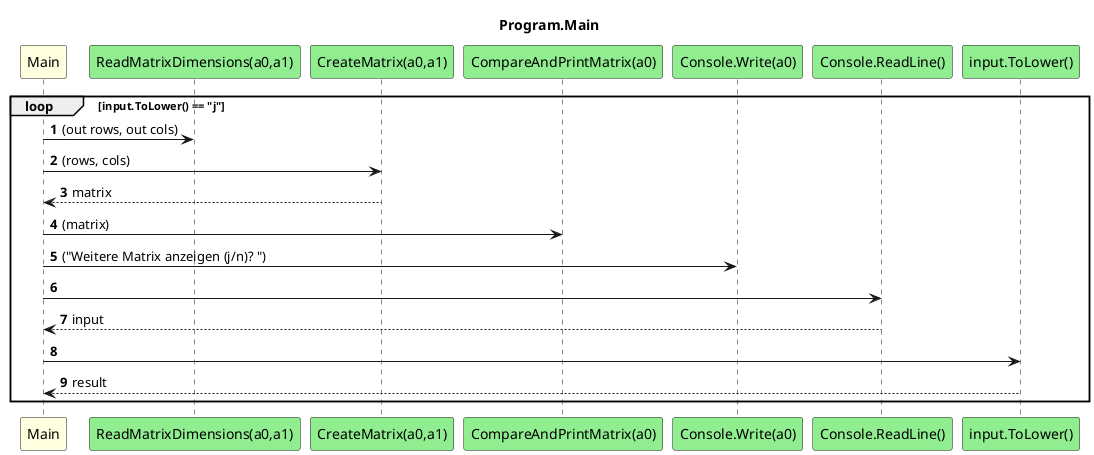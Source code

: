 @startuml Program.Main
title Program.Main
participant "Main" as Main #LightYellow
participant "ReadMatrixDimensions(a0,a1)" as ReadMatrixDimensions_a0_a1 #LightGreen
participant "CreateMatrix(a0,a1)" as CreateMatrix_a0_a1 #LightGreen
participant "CompareAndPrintMatrix(a0)" as CompareAndPrintMatrix_a0 #LightGreen
participant "Console.Write(a0)" as Console_Write_a0 #LightGreen
participant "Console.ReadLine()" as Console_ReadLine #LightGreen
participant "input.ToLower()" as input_ToLower #LightGreen
autonumber
loop input.ToLower() == "j"
    Main -> ReadMatrixDimensions_a0_a1 : (out rows, out cols)
    Main -> CreateMatrix_a0_a1 : (rows, cols)
    CreateMatrix_a0_a1 --> Main : matrix
    Main -> CompareAndPrintMatrix_a0 : (matrix)
    Main -> Console_Write_a0 : ("Weitere Matrix anzeigen (j/n)? ")
    Main -> Console_ReadLine
    Console_ReadLine --> Main : input
    Main -> input_ToLower
    input_ToLower --> Main : result
end
@enduml

